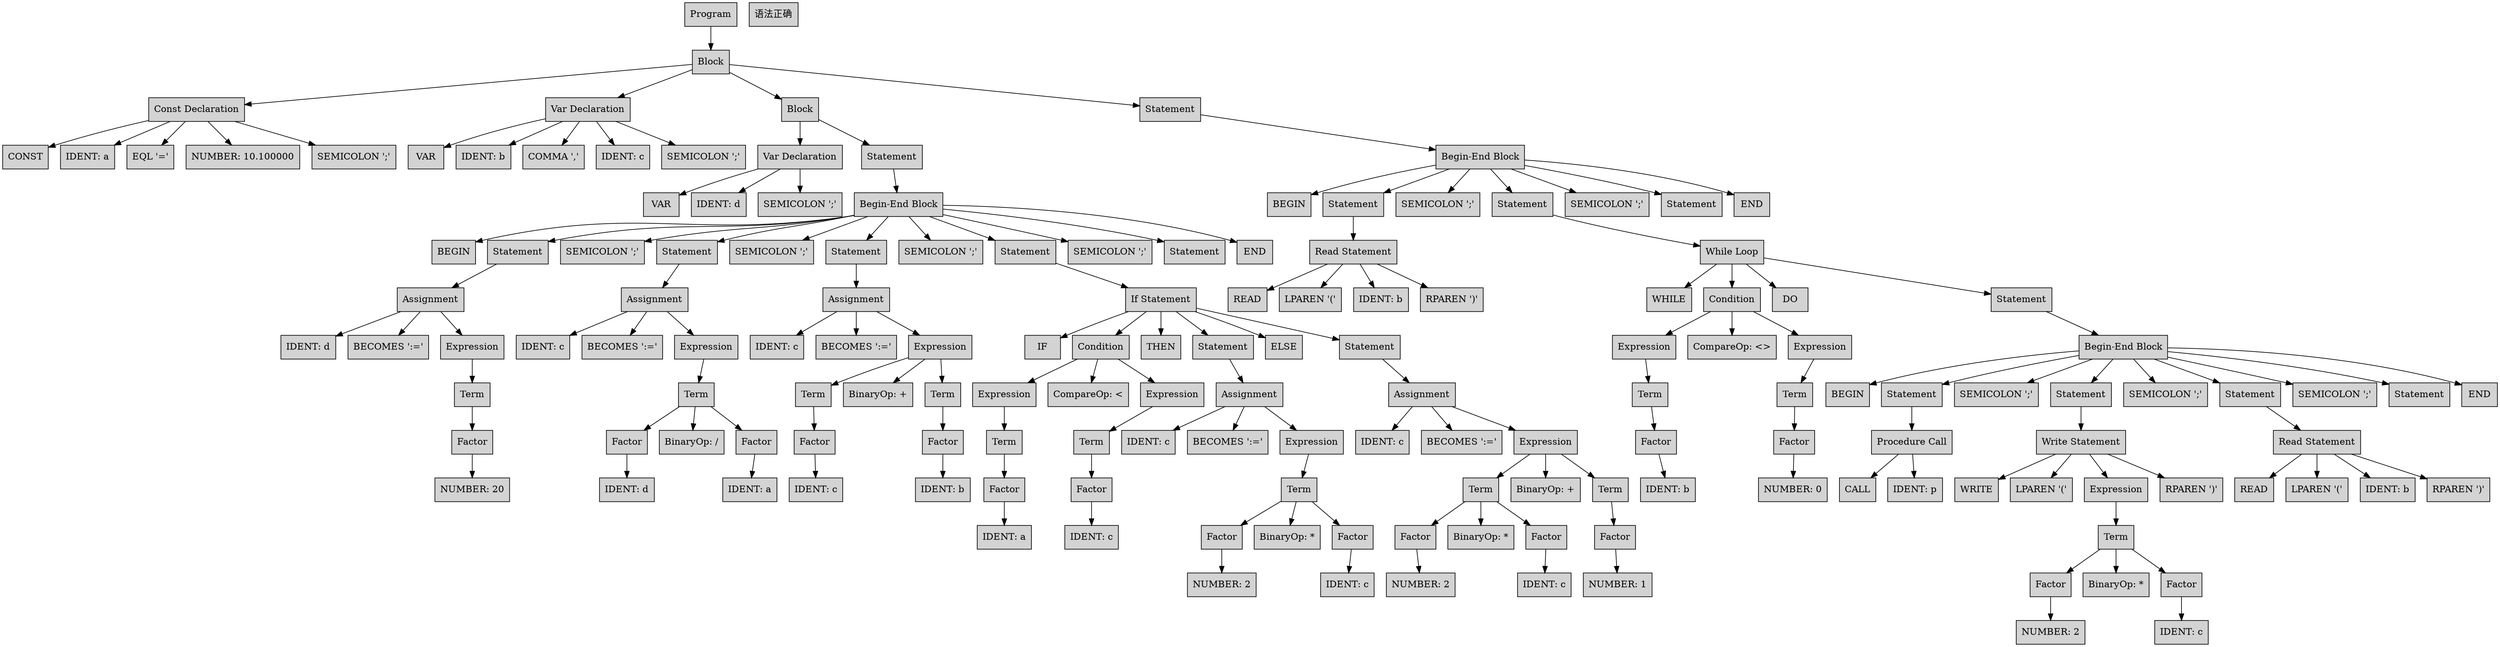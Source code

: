 digraph ParseTree {
  node [shape=box, style=filled, fillcolor=lightgray];
  n0 [label="Program"];
  n1 [label="Block"];
  n0 -> n1;
  n2 [label="Const Declaration"];
  n1 -> n2;
  n3 [label="CONST"];
  n2 -> n3;
  n4 [label="IDENT: a"];
  n2 -> n4;
  n5 [label="EQL '='"];
  n2 -> n5;
  n6 [label="NUMBER: 10.100000"];
  n2 -> n6;
  n7 [label="SEMICOLON ';'"];
  n2 -> n7;
  n8 [label="Var Declaration"];
  n1 -> n8;
  n9 [label="VAR"];
  n8 -> n9;
  n10 [label="IDENT: b"];
  n8 -> n10;
  n11 [label="COMMA ','"];
  n8 -> n11;
  n12 [label="IDENT: c"];
  n8 -> n12;
  n13 [label="SEMICOLON ';'"];
  n8 -> n13;
  n14 [label="Block"];
  n1 -> n14;
  n15 [label="Var Declaration"];
  n14 -> n15;
  n16 [label="VAR"];
  n15 -> n16;
  n17 [label="IDENT: d"];
  n15 -> n17;
  n18 [label="SEMICOLON ';'"];
  n15 -> n18;
  n19 [label="Statement"];
  n14 -> n19;
  n20 [label="Begin-End Block"];
  n19 -> n20;
  n21 [label="BEGIN"];
  n20 -> n21;
  n22 [label="Statement"];
  n20 -> n22;
  n23 [label="Assignment"];
  n22 -> n23;
  n24 [label="IDENT: d"];
  n23 -> n24;
  n25 [label="BECOMES ':='"];
  n23 -> n25;
  n26 [label="Expression"];
  n23 -> n26;
  n27 [label="Term"];
  n26 -> n27;
  n28 [label="Factor"];
  n27 -> n28;
  n29 [label="NUMBER: 20"];
  n28 -> n29;
  n30 [label="SEMICOLON ';'"];
  n20 -> n30;
  n31 [label="Statement"];
  n20 -> n31;
  n32 [label="Assignment"];
  n31 -> n32;
  n33 [label="IDENT: c"];
  n32 -> n33;
  n34 [label="BECOMES ':='"];
  n32 -> n34;
  n35 [label="Expression"];
  n32 -> n35;
  n36 [label="Term"];
  n35 -> n36;
  n37 [label="Factor"];
  n36 -> n37;
  n38 [label="IDENT: d"];
  n37 -> n38;
  n39 [label="BinaryOp: /"];
  n36 -> n39;
  n40 [label="Factor"];
  n36 -> n40;
  n41 [label="IDENT: a"];
  n40 -> n41;
  n42 [label="SEMICOLON ';'"];
  n20 -> n42;
  n43 [label="Statement"];
  n20 -> n43;
  n44 [label="Assignment"];
  n43 -> n44;
  n45 [label="IDENT: c"];
  n44 -> n45;
  n46 [label="BECOMES ':='"];
  n44 -> n46;
  n47 [label="Expression"];
  n44 -> n47;
  n48 [label="Term"];
  n47 -> n48;
  n49 [label="Factor"];
  n48 -> n49;
  n50 [label="IDENT: c"];
  n49 -> n50;
  n51 [label="BinaryOp: +"];
  n47 -> n51;
  n52 [label="Term"];
  n47 -> n52;
  n53 [label="Factor"];
  n52 -> n53;
  n54 [label="IDENT: b"];
  n53 -> n54;
  n55 [label="SEMICOLON ';'"];
  n20 -> n55;
  n56 [label="Statement"];
  n20 -> n56;
  n57 [label="If Statement"];
  n56 -> n57;
  n58 [label="IF"];
  n57 -> n58;
  n59 [label="Condition"];
  n57 -> n59;
  n60 [label="Expression"];
  n59 -> n60;
  n61 [label="Term"];
  n60 -> n61;
  n62 [label="Factor"];
  n61 -> n62;
  n63 [label="IDENT: a"];
  n62 -> n63;
  n64 [label="CompareOp: <"];
  n59 -> n64;
  n65 [label="Expression"];
  n59 -> n65;
  n66 [label="Term"];
  n65 -> n66;
  n67 [label="Factor"];
  n66 -> n67;
  n68 [label="IDENT: c"];
  n67 -> n68;
  n69 [label="THEN"];
  n57 -> n69;
  n70 [label="Statement"];
  n57 -> n70;
  n71 [label="Assignment"];
  n70 -> n71;
  n72 [label="IDENT: c"];
  n71 -> n72;
  n73 [label="BECOMES ':='"];
  n71 -> n73;
  n74 [label="Expression"];
  n71 -> n74;
  n75 [label="Term"];
  n74 -> n75;
  n76 [label="Factor"];
  n75 -> n76;
  n77 [label="NUMBER: 2"];
  n76 -> n77;
  n78 [label="BinaryOp: *"];
  n75 -> n78;
  n79 [label="Factor"];
  n75 -> n79;
  n80 [label="IDENT: c"];
  n79 -> n80;
  n81 [label="ELSE"];
  n57 -> n81;
  n82 [label="Statement"];
  n57 -> n82;
  n83 [label="Assignment"];
  n82 -> n83;
  n84 [label="IDENT: c"];
  n83 -> n84;
  n85 [label="BECOMES ':='"];
  n83 -> n85;
  n86 [label="Expression"];
  n83 -> n86;
  n87 [label="Term"];
  n86 -> n87;
  n88 [label="Factor"];
  n87 -> n88;
  n89 [label="NUMBER: 2"];
  n88 -> n89;
  n90 [label="BinaryOp: *"];
  n87 -> n90;
  n91 [label="Factor"];
  n87 -> n91;
  n92 [label="IDENT: c"];
  n91 -> n92;
  n93 [label="BinaryOp: +"];
  n86 -> n93;
  n94 [label="Term"];
  n86 -> n94;
  n95 [label="Factor"];
  n94 -> n95;
  n96 [label="NUMBER: 1"];
  n95 -> n96;
  n97 [label="SEMICOLON ';'"];
  n20 -> n97;
  n98 [label="Statement"];
  n20 -> n98;
  n99 [label="END"];
  n20 -> n99;
  n100 [label="Statement"];
  n1 -> n100;
  n101 [label="Begin-End Block"];
  n100 -> n101;
  n102 [label="BEGIN"];
  n101 -> n102;
  n103 [label="Statement"];
  n101 -> n103;
  n104 [label="Read Statement"];
  n103 -> n104;
  n105 [label="READ"];
  n104 -> n105;
  n106 [label="LPAREN '('"];
  n104 -> n106;
  n107 [label="IDENT: b"];
  n104 -> n107;
  n108 [label="RPAREN ')'"];
  n104 -> n108;
  n109 [label="SEMICOLON ';'"];
  n101 -> n109;
  n110 [label="Statement"];
  n101 -> n110;
  n111 [label="While Loop"];
  n110 -> n111;
  n112 [label="WHILE"];
  n111 -> n112;
  n113 [label="Condition"];
  n111 -> n113;
  n114 [label="Expression"];
  n113 -> n114;
  n115 [label="Term"];
  n114 -> n115;
  n116 [label="Factor"];
  n115 -> n116;
  n117 [label="IDENT: b"];
  n116 -> n117;
  n118 [label="CompareOp: <>"];
  n113 -> n118;
  n119 [label="Expression"];
  n113 -> n119;
  n120 [label="Term"];
  n119 -> n120;
  n121 [label="Factor"];
  n120 -> n121;
  n122 [label="NUMBER: 0"];
  n121 -> n122;
  n123 [label="DO"];
  n111 -> n123;
  n124 [label="Statement"];
  n111 -> n124;
  n125 [label="Begin-End Block"];
  n124 -> n125;
  n126 [label="BEGIN"];
  n125 -> n126;
  n127 [label="Statement"];
  n125 -> n127;
  n128 [label="Procedure Call"];
  n127 -> n128;
  n129 [label="CALL"];
  n128 -> n129;
  n130 [label="IDENT: p"];
  n128 -> n130;
  n131 [label="SEMICOLON ';'"];
  n125 -> n131;
  n132 [label="Statement"];
  n125 -> n132;
  n133 [label="Write Statement"];
  n132 -> n133;
  n134 [label="WRITE"];
  n133 -> n134;
  n135 [label="LPAREN '('"];
  n133 -> n135;
  n136 [label="Expression"];
  n133 -> n136;
  n137 [label="Term"];
  n136 -> n137;
  n138 [label="Factor"];
  n137 -> n138;
  n139 [label="NUMBER: 2"];
  n138 -> n139;
  n140 [label="BinaryOp: *"];
  n137 -> n140;
  n141 [label="Factor"];
  n137 -> n141;
  n142 [label="IDENT: c"];
  n141 -> n142;
  n143 [label="RPAREN ')'"];
  n133 -> n143;
  n144 [label="SEMICOLON ';'"];
  n125 -> n144;
  n145 [label="Statement"];
  n125 -> n145;
  n146 [label="Read Statement"];
  n145 -> n146;
  n147 [label="READ"];
  n146 -> n147;
  n148 [label="LPAREN '('"];
  n146 -> n148;
  n149 [label="IDENT: b"];
  n146 -> n149;
  n150 [label="RPAREN ')'"];
  n146 -> n150;
  n151 [label="SEMICOLON ';'"];
  n125 -> n151;
  n152 [label="Statement"];
  n125 -> n152;
  n153 [label="END"];
  n125 -> n153;
  n154 [label="SEMICOLON ';'"];
  n101 -> n154;
  n155 [label="Statement"];
  n101 -> n155;
  n156 [label="END"];
  n101 -> n156;
  n157 [label="语法正确"];
}